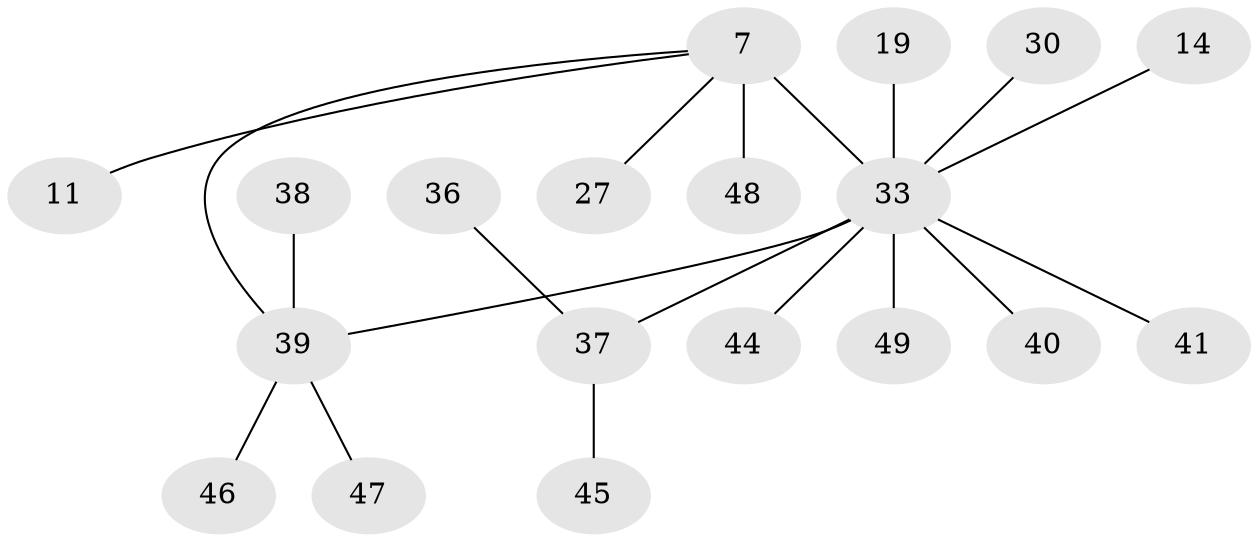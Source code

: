 // original degree distribution, {6: 0.08163265306122448, 5: 0.04081632653061224, 3: 0.061224489795918366, 8: 0.02040816326530612, 7: 0.02040816326530612, 9: 0.02040816326530612, 2: 0.24489795918367346, 1: 0.5102040816326531}
// Generated by graph-tools (version 1.1) at 2025/59/03/04/25 21:59:06]
// undirected, 19 vertices, 19 edges
graph export_dot {
graph [start="1"]
  node [color=gray90,style=filled];
  7 [super="+4"];
  11;
  14;
  19;
  27;
  30;
  33 [super="+20+10"];
  36 [super="+25"];
  37 [super="+35"];
  38;
  39 [super="+32+24+12+17+34"];
  40;
  41;
  44 [super="+42"];
  45 [super="+29"];
  46;
  47;
  48 [super="+43"];
  49 [super="+21"];
  7 -- 11 [weight=2];
  7 -- 33 [weight=6];
  7 -- 27;
  7 -- 39 [weight=2];
  7 -- 48;
  14 -- 33;
  19 -- 33;
  30 -- 33;
  33 -- 39 [weight=2];
  33 -- 40;
  33 -- 41;
  33 -- 49;
  33 -- 44;
  33 -- 37 [weight=2];
  36 -- 37;
  37 -- 45;
  38 -- 39;
  39 -- 46;
  39 -- 47;
}
